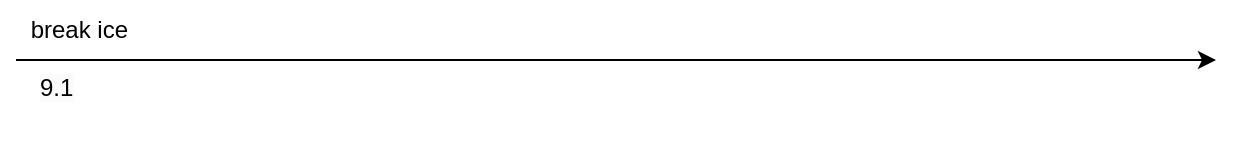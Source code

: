 <mxfile version="21.7.2" type="github">
  <diagram name="第 1 页" id="s7CzReBOw8vYEQgI-hQS">
    <mxGraphModel dx="1184" dy="789" grid="1" gridSize="10" guides="1" tooltips="1" connect="1" arrows="1" fold="1" page="1" pageScale="1" pageWidth="827" pageHeight="1169" math="0" shadow="0">
      <root>
        <mxCell id="0" />
        <mxCell id="1" parent="0" />
        <mxCell id="vCCV_5shbb-xV2NnZklQ-1" value="" style="endArrow=classic;html=1;rounded=0;" edge="1" parent="1">
          <mxGeometry width="50" height="50" relative="1" as="geometry">
            <mxPoint x="80" y="300" as="sourcePoint" />
            <mxPoint x="680" y="300" as="targetPoint" />
          </mxGeometry>
        </mxCell>
        <mxCell id="vCCV_5shbb-xV2NnZklQ-3" value="&amp;nbsp;break&amp;nbsp;ice" style="text;html=1;strokeColor=none;fillColor=none;align=center;verticalAlign=middle;whiteSpace=wrap;rounded=0;" vertex="1" parent="1">
          <mxGeometry x="80" y="270" width="60" height="30" as="geometry" />
        </mxCell>
        <mxCell id="vCCV_5shbb-xV2NnZklQ-4" value="&lt;span style=&quot;color: rgb(0, 0, 0); font-family: Helvetica; font-size: 12px; font-style: normal; font-variant-ligatures: normal; font-variant-caps: normal; font-weight: 400; letter-spacing: normal; orphans: 2; text-align: center; text-indent: 0px; text-transform: none; widows: 2; word-spacing: 0px; -webkit-text-stroke-width: 0px; background-color: rgb(251, 251, 251); text-decoration-thickness: initial; text-decoration-style: initial; text-decoration-color: initial; float: none; display: inline !important;&quot;&gt;9.1&lt;/span&gt;" style="text;whiteSpace=wrap;html=1;" vertex="1" parent="1">
          <mxGeometry x="90" y="300" width="50" height="40" as="geometry" />
        </mxCell>
      </root>
    </mxGraphModel>
  </diagram>
</mxfile>

